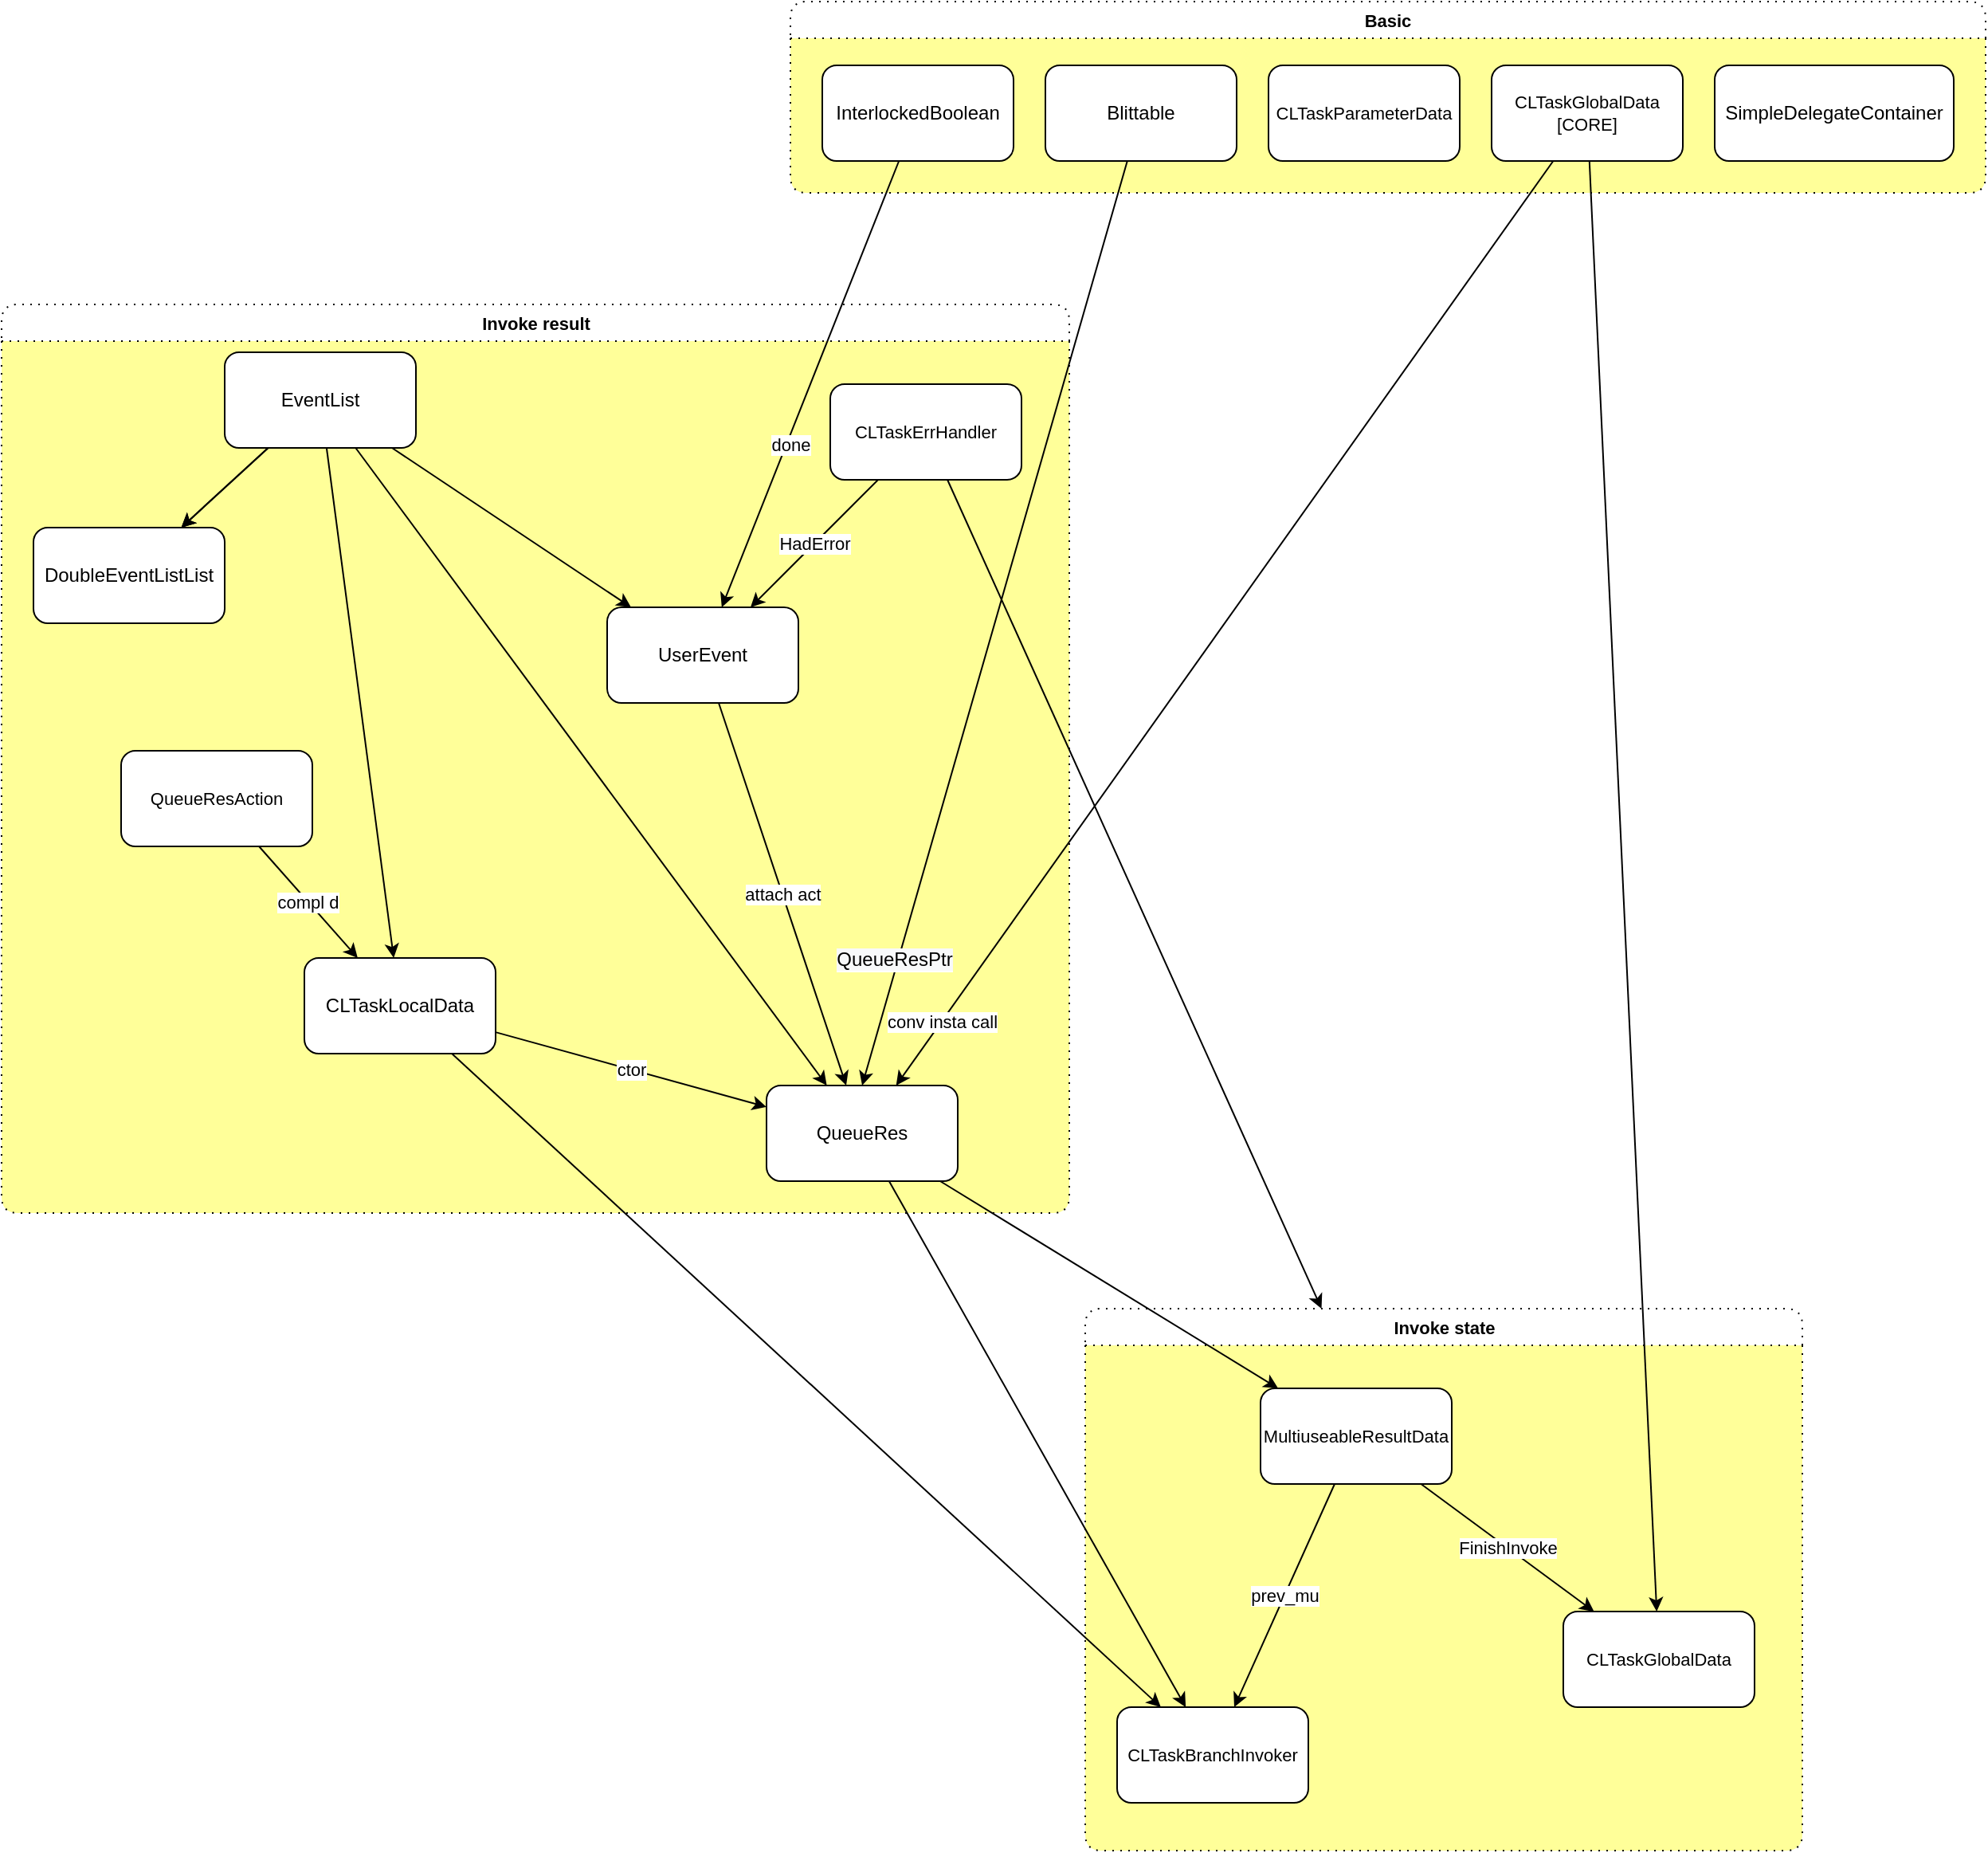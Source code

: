 <mxfile compressed="false" version="19.0.3" type="device">
  <diagram id="lkXP3y-HEp1vC13bDOkM" name="Page-1">
    <mxGraphModel dx="1422" dy="1303" grid="1" gridSize="10" guides="1" tooltips="1" connect="1" arrows="1" fold="1" page="0" pageScale="1" pageWidth="850" pageHeight="1100" background="none" math="0" shadow="0">
      <root>
        <mxCell id="0" />
        <mxCell id="1" parent="0" />
        <mxCell id="YGFIU_GqPBIm1zr8gWTs-59" value="Basic" style="swimlane;fontFamily=Helvetica;fontSize=11;rounded=1;labelBackgroundColor=none;labelBorderColor=none;swimlaneFillColor=#FFFF99;dashed=1;dashPattern=1 4;" parent="1" vertex="1">
          <mxGeometry x="765" y="-140" width="750" height="120" as="geometry">
            <mxRectangle x="780" y="-80" width="60" height="23" as="alternateBounds" />
          </mxGeometry>
        </mxCell>
        <mxCell id="YGFIU_GqPBIm1zr8gWTs-2" value="InterlockedBoolean" style="rounded=1;whiteSpace=wrap;html=1;" parent="YGFIU_GqPBIm1zr8gWTs-59" vertex="1">
          <mxGeometry x="20" y="40" width="120" height="60" as="geometry" />
        </mxCell>
        <mxCell id="YGFIU_GqPBIm1zr8gWTs-1" value="Blittable" style="rounded=1;whiteSpace=wrap;html=1;" parent="YGFIU_GqPBIm1zr8gWTs-59" vertex="1">
          <mxGeometry x="160" y="40" width="120" height="60" as="geometry" />
        </mxCell>
        <mxCell id="YGFIU_GqPBIm1zr8gWTs-41" value="CLTaskParameterData" style="rounded=1;whiteSpace=wrap;html=1;fontFamily=Helvetica;fontSize=11;fontColor=default;" parent="YGFIU_GqPBIm1zr8gWTs-59" vertex="1">
          <mxGeometry x="300" y="40" width="120" height="60" as="geometry" />
        </mxCell>
        <mxCell id="YGFIU_GqPBIm1zr8gWTs-26" value="CLTaskGlobalData&lt;br&gt;[CORE]" style="rounded=1;whiteSpace=wrap;html=1;fontFamily=Helvetica;fontSize=11;fontColor=default;" parent="YGFIU_GqPBIm1zr8gWTs-59" vertex="1">
          <mxGeometry x="440" y="40" width="120" height="60" as="geometry" />
        </mxCell>
        <mxCell id="VZ1KXGJ9L-8FEpO1o7LE-1" value="SimpleDelegateContainer" style="rounded=1;whiteSpace=wrap;html=1;" parent="YGFIU_GqPBIm1zr8gWTs-59" vertex="1">
          <mxGeometry x="580" y="40" width="150" height="60" as="geometry" />
        </mxCell>
        <mxCell id="YGFIU_GqPBIm1zr8gWTs-69" value="Invoke state" style="swimlane;rounded=1;fontFamily=Helvetica;fontSize=11;fontColor=default;strokeColor=default;fillColor=default;html=1;labelBackgroundColor=none;labelBorderColor=none;swimlaneFillColor=#FFFF99;dashed=1;dashPattern=1 4;" parent="1" vertex="1">
          <mxGeometry x="950" y="680" width="450" height="340" as="geometry">
            <mxRectangle x="890" y="550" width="90" height="23" as="alternateBounds" />
          </mxGeometry>
        </mxCell>
        <mxCell id="YGFIU_GqPBIm1zr8gWTs-33" value="CLTaskBranchInvoker" style="rounded=1;whiteSpace=wrap;html=1;fontFamily=Helvetica;fontSize=11;fontColor=default;" parent="YGFIU_GqPBIm1zr8gWTs-69" vertex="1">
          <mxGeometry x="20" y="250" width="120" height="60" as="geometry" />
        </mxCell>
        <mxCell id="ZUf_fzoN6zxabyxKKpvq-2" value="prev_mu" style="edgeStyle=none;shape=connector;rounded=0;orthogonalLoop=1;jettySize=auto;html=1;labelBackgroundColor=default;fontFamily=Helvetica;fontSize=11;fontColor=default;endArrow=classic;strokeColor=default;" edge="1" parent="YGFIU_GqPBIm1zr8gWTs-69" source="YGFIU_GqPBIm1zr8gWTs-38" target="YGFIU_GqPBIm1zr8gWTs-33">
          <mxGeometry relative="1" as="geometry" />
        </mxCell>
        <mxCell id="YGFIU_GqPBIm1zr8gWTs-38" value="MultiuseableResultData" style="whiteSpace=wrap;html=1;fontSize=11;rounded=1;" parent="YGFIU_GqPBIm1zr8gWTs-69" vertex="1">
          <mxGeometry x="110" y="50" width="120" height="60" as="geometry" />
        </mxCell>
        <mxCell id="YGFIU_GqPBIm1zr8gWTs-29" value="CLTaskGlobalData" style="rounded=1;whiteSpace=wrap;html=1;fontFamily=Helvetica;fontSize=11;fontColor=default;" parent="YGFIU_GqPBIm1zr8gWTs-69" vertex="1">
          <mxGeometry x="300" y="190" width="120" height="60" as="geometry" />
        </mxCell>
        <mxCell id="YGFIU_GqPBIm1zr8gWTs-57" value="FinishInvoke" style="edgeStyle=none;shape=connector;rounded=0;orthogonalLoop=1;jettySize=auto;html=1;labelBackgroundColor=default;fontFamily=Helvetica;fontSize=11;fontColor=default;endArrow=classic;strokeColor=default;" parent="YGFIU_GqPBIm1zr8gWTs-69" source="YGFIU_GqPBIm1zr8gWTs-38" target="YGFIU_GqPBIm1zr8gWTs-29" edge="1">
          <mxGeometry relative="1" as="geometry" />
        </mxCell>
        <mxCell id="YGFIU_GqPBIm1zr8gWTs-67" value="Invoke result" style="swimlane;rounded=1;fontFamily=Helvetica;fontSize=11;fontColor=default;strokeColor=default;fillColor=default;html=1;labelBackgroundColor=none;labelBorderColor=none;swimlaneFillColor=#FFFF99;dashed=1;dashPattern=1 4;" parent="1" vertex="1">
          <mxGeometry x="270" y="50" width="670" height="570" as="geometry">
            <mxRectangle x="230" y="60" width="160" height="23" as="alternateBounds" />
          </mxGeometry>
        </mxCell>
        <mxCell id="YGFIU_GqPBIm1zr8gWTs-10" value="EventList" style="rounded=1;whiteSpace=wrap;html=1;" parent="YGFIU_GqPBIm1zr8gWTs-67" vertex="1">
          <mxGeometry x="140" y="30" width="120" height="60" as="geometry" />
        </mxCell>
        <mxCell id="YGFIU_GqPBIm1zr8gWTs-11" value="DoubleEventListList" style="rounded=1;whiteSpace=wrap;html=1;" parent="YGFIU_GqPBIm1zr8gWTs-67" vertex="1">
          <mxGeometry x="20" y="140" width="120" height="60" as="geometry" />
        </mxCell>
        <mxCell id="YGFIU_GqPBIm1zr8gWTs-12" value="" style="rounded=0;orthogonalLoop=1;jettySize=auto;html=1;" parent="YGFIU_GqPBIm1zr8gWTs-67" source="YGFIU_GqPBIm1zr8gWTs-10" target="YGFIU_GqPBIm1zr8gWTs-11" edge="1">
          <mxGeometry relative="1" as="geometry" />
        </mxCell>
        <mxCell id="YGFIU_GqPBIm1zr8gWTs-13" value="" style="rounded=0;orthogonalLoop=1;jettySize=auto;html=1;" parent="YGFIU_GqPBIm1zr8gWTs-67" source="YGFIU_GqPBIm1zr8gWTs-10" target="YGFIU_GqPBIm1zr8gWTs-11" edge="1">
          <mxGeometry relative="1" as="geometry" />
        </mxCell>
        <mxCell id="YGFIU_GqPBIm1zr8gWTs-65" value="QueueResAction" style="whiteSpace=wrap;html=1;rounded=1;fontFamily=Helvetica;fontSize=11;fontColor=default;strokeColor=default;fillColor=default;" parent="YGFIU_GqPBIm1zr8gWTs-67" vertex="1">
          <mxGeometry x="75" y="280" width="120" height="60" as="geometry" />
        </mxCell>
        <mxCell id="YGFIU_GqPBIm1zr8gWTs-17" value="CLTaskLocalData" style="whiteSpace=wrap;html=1;rounded=1;" parent="YGFIU_GqPBIm1zr8gWTs-67" vertex="1">
          <mxGeometry x="190" y="410" width="120" height="60" as="geometry" />
        </mxCell>
        <mxCell id="YGFIU_GqPBIm1zr8gWTs-18" value="" style="rounded=0;orthogonalLoop=1;jettySize=auto;html=1;" parent="YGFIU_GqPBIm1zr8gWTs-67" source="YGFIU_GqPBIm1zr8gWTs-10" target="YGFIU_GqPBIm1zr8gWTs-17" edge="1">
          <mxGeometry relative="1" as="geometry" />
        </mxCell>
        <mxCell id="YGFIU_GqPBIm1zr8gWTs-66" value="compl d" style="edgeStyle=none;shape=connector;rounded=0;orthogonalLoop=1;jettySize=auto;html=1;labelBackgroundColor=default;fontFamily=Helvetica;fontSize=11;fontColor=default;endArrow=classic;strokeColor=default;" parent="YGFIU_GqPBIm1zr8gWTs-67" source="YGFIU_GqPBIm1zr8gWTs-65" target="YGFIU_GqPBIm1zr8gWTs-17" edge="1">
          <mxGeometry relative="1" as="geometry" />
        </mxCell>
        <mxCell id="YGFIU_GqPBIm1zr8gWTs-15" value="UserEvent" style="rounded=1;whiteSpace=wrap;html=1;" parent="YGFIU_GqPBIm1zr8gWTs-67" vertex="1">
          <mxGeometry x="380" y="190" width="120" height="60" as="geometry" />
        </mxCell>
        <mxCell id="YGFIU_GqPBIm1zr8gWTs-16" value="" style="rounded=0;orthogonalLoop=1;jettySize=auto;html=1;" parent="YGFIU_GqPBIm1zr8gWTs-67" source="YGFIU_GqPBIm1zr8gWTs-10" target="YGFIU_GqPBIm1zr8gWTs-15" edge="1">
          <mxGeometry relative="1" as="geometry" />
        </mxCell>
        <mxCell id="YGFIU_GqPBIm1zr8gWTs-6" value="QueueRes" style="rounded=1;whiteSpace=wrap;html=1;" parent="YGFIU_GqPBIm1zr8gWTs-67" vertex="1">
          <mxGeometry x="480" y="490" width="120" height="60" as="geometry" />
        </mxCell>
        <mxCell id="YGFIU_GqPBIm1zr8gWTs-21" value="" style="rounded=0;orthogonalLoop=1;jettySize=auto;html=1;" parent="YGFIU_GqPBIm1zr8gWTs-67" source="YGFIU_GqPBIm1zr8gWTs-10" target="YGFIU_GqPBIm1zr8gWTs-6" edge="1">
          <mxGeometry relative="1" as="geometry" />
        </mxCell>
        <mxCell id="YGFIU_GqPBIm1zr8gWTs-43" value="attach act" style="edgeStyle=none;shape=connector;rounded=0;orthogonalLoop=1;jettySize=auto;html=1;labelBackgroundColor=default;fontFamily=Helvetica;fontSize=11;fontColor=default;endArrow=classic;strokeColor=default;" parent="YGFIU_GqPBIm1zr8gWTs-67" source="YGFIU_GqPBIm1zr8gWTs-15" target="YGFIU_GqPBIm1zr8gWTs-6" edge="1">
          <mxGeometry relative="1" as="geometry" />
        </mxCell>
        <mxCell id="YGFIU_GqPBIm1zr8gWTs-50" value="ctor" style="edgeStyle=none;shape=connector;rounded=0;orthogonalLoop=1;jettySize=auto;html=1;labelBackgroundColor=default;fontFamily=Helvetica;fontSize=11;fontColor=default;endArrow=classic;strokeColor=default;" parent="YGFIU_GqPBIm1zr8gWTs-67" source="YGFIU_GqPBIm1zr8gWTs-17" target="YGFIU_GqPBIm1zr8gWTs-6" edge="1">
          <mxGeometry relative="1" as="geometry" />
        </mxCell>
        <mxCell id="YGFIU_GqPBIm1zr8gWTs-31" value="CLTaskErrHandler" style="rounded=1;whiteSpace=wrap;html=1;fontFamily=Helvetica;fontSize=11;fontColor=default;" parent="YGFIU_GqPBIm1zr8gWTs-67" vertex="1">
          <mxGeometry x="520" y="50" width="120" height="60" as="geometry" />
        </mxCell>
        <mxCell id="YGFIU_GqPBIm1zr8gWTs-39" value="HadError" style="edgeStyle=none;shape=connector;rounded=0;orthogonalLoop=1;jettySize=auto;html=1;labelBackgroundColor=default;fontFamily=Helvetica;fontSize=11;fontColor=default;endArrow=classic;strokeColor=default;" parent="YGFIU_GqPBIm1zr8gWTs-67" source="YGFIU_GqPBIm1zr8gWTs-31" target="YGFIU_GqPBIm1zr8gWTs-15" edge="1">
          <mxGeometry relative="1" as="geometry">
            <mxPoint x="790" y="630" as="targetPoint" />
          </mxGeometry>
        </mxCell>
        <mxCell id="YGFIU_GqPBIm1zr8gWTs-55" style="edgeStyle=none;shape=connector;rounded=0;orthogonalLoop=1;jettySize=auto;html=1;labelBackgroundColor=default;fontFamily=Helvetica;fontSize=11;fontColor=default;endArrow=classic;strokeColor=default;" parent="1" source="YGFIU_GqPBIm1zr8gWTs-6" target="YGFIU_GqPBIm1zr8gWTs-33" edge="1">
          <mxGeometry relative="1" as="geometry" />
        </mxCell>
        <mxCell id="YGFIU_GqPBIm1zr8gWTs-56" style="edgeStyle=none;shape=connector;rounded=0;orthogonalLoop=1;jettySize=auto;html=1;labelBackgroundColor=default;fontFamily=Helvetica;fontSize=11;fontColor=default;endArrow=classic;strokeColor=default;" parent="1" source="YGFIU_GqPBIm1zr8gWTs-6" target="YGFIU_GqPBIm1zr8gWTs-38" edge="1">
          <mxGeometry relative="1" as="geometry" />
        </mxCell>
        <mxCell id="YGFIU_GqPBIm1zr8gWTs-30" style="edgeStyle=none;shape=connector;rounded=0;orthogonalLoop=1;jettySize=auto;html=1;labelBackgroundColor=default;fontFamily=Helvetica;fontSize=11;fontColor=default;endArrow=classic;strokeColor=default;" parent="1" source="YGFIU_GqPBIm1zr8gWTs-26" target="YGFIU_GqPBIm1zr8gWTs-29" edge="1">
          <mxGeometry relative="1" as="geometry" />
        </mxCell>
        <mxCell id="YGFIU_GqPBIm1zr8gWTs-51" style="edgeStyle=none;shape=connector;rounded=0;orthogonalLoop=1;jettySize=auto;html=1;labelBackgroundColor=default;fontFamily=Helvetica;fontSize=11;fontColor=default;endArrow=classic;strokeColor=default;" parent="1" source="YGFIU_GqPBIm1zr8gWTs-17" target="YGFIU_GqPBIm1zr8gWTs-33" edge="1">
          <mxGeometry relative="1" as="geometry" />
        </mxCell>
        <mxCell id="YGFIU_GqPBIm1zr8gWTs-7" value="&lt;span style=&quot;font-size: 12px ; background-color: rgb(248 , 249 , 250)&quot;&gt;QueueResPtr&lt;/span&gt;" style="rounded=0;orthogonalLoop=1;jettySize=auto;html=1;entryX=0.5;entryY=0;entryDx=0;entryDy=0;" parent="1" source="YGFIU_GqPBIm1zr8gWTs-1" target="YGFIU_GqPBIm1zr8gWTs-6" edge="1">
          <mxGeometry x="0.728" y="-3" relative="1" as="geometry">
            <mxPoint x="230" y="151" as="sourcePoint" />
            <mxPoint x="230" y="231" as="targetPoint" />
            <mxPoint y="1" as="offset" />
          </mxGeometry>
        </mxCell>
        <mxCell id="YGFIU_GqPBIm1zr8gWTs-9" value="done" style="rounded=0;orthogonalLoop=1;jettySize=auto;html=1;" parent="1" source="YGFIU_GqPBIm1zr8gWTs-2" target="YGFIU_GqPBIm1zr8gWTs-15" edge="1">
          <mxGeometry x="0.266" y="2" relative="1" as="geometry">
            <mxPoint x="686" y="550" as="targetPoint" />
            <mxPoint as="offset" />
          </mxGeometry>
        </mxCell>
        <mxCell id="YGFIU_GqPBIm1zr8gWTs-27" style="edgeStyle=none;shape=connector;rounded=0;orthogonalLoop=1;jettySize=auto;html=1;labelBackgroundColor=default;fontFamily=Helvetica;fontSize=11;fontColor=default;endArrow=classic;strokeColor=default;" parent="1" source="YGFIU_GqPBIm1zr8gWTs-26" target="YGFIU_GqPBIm1zr8gWTs-6" edge="1">
          <mxGeometry relative="1" as="geometry" />
        </mxCell>
        <mxCell id="YGFIU_GqPBIm1zr8gWTs-28" value="conv insta call" style="edgeLabel;html=1;align=center;verticalAlign=middle;resizable=0;points=[];fontSize=11;fontFamily=Helvetica;fontColor=default;" parent="YGFIU_GqPBIm1zr8gWTs-27" vertex="1" connectable="0">
          <mxGeometry x="-0.209" y="2" relative="1" as="geometry">
            <mxPoint x="-222" y="309" as="offset" />
          </mxGeometry>
        </mxCell>
        <mxCell id="hhdxpeEes48ZkkTZ9yuV-2" style="edgeStyle=none;shape=connector;rounded=0;orthogonalLoop=1;jettySize=auto;html=1;labelBackgroundColor=default;fontFamily=Helvetica;fontSize=11;fontColor=default;endArrow=classic;strokeColor=default;" parent="1" source="YGFIU_GqPBIm1zr8gWTs-31" target="YGFIU_GqPBIm1zr8gWTs-69" edge="1">
          <mxGeometry relative="1" as="geometry" />
        </mxCell>
      </root>
    </mxGraphModel>
  </diagram>
</mxfile>
